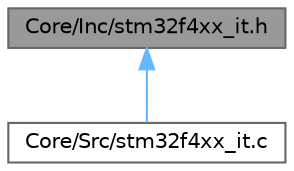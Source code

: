 digraph "Core/Inc/stm32f4xx_it.h"
{
 // LATEX_PDF_SIZE
  bgcolor="transparent";
  edge [fontname=Helvetica,fontsize=10,labelfontname=Helvetica,labelfontsize=10];
  node [fontname=Helvetica,fontsize=10,shape=box,height=0.2,width=0.4];
  Node1 [id="Node000001",label="Core/Inc/stm32f4xx_it.h",height=0.2,width=0.4,color="gray40", fillcolor="grey60", style="filled", fontcolor="black",tooltip="This file contains the headers of the interrupt handlers."];
  Node1 -> Node2 [id="edge1_Node000001_Node000002",dir="back",color="steelblue1",style="solid",tooltip=" "];
  Node2 [id="Node000002",label="Core/Src/stm32f4xx_it.c",height=0.2,width=0.4,color="grey40", fillcolor="white", style="filled",URL="$stm32f4xx__it_8c.html",tooltip="Interrupt Service Routines."];
}
